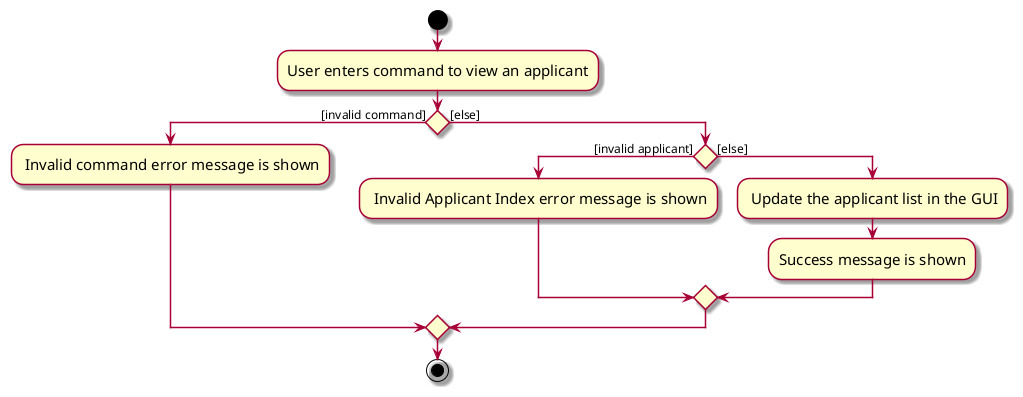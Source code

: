 @startuml
skin rose
skinparam ActivityFontSize 15
skinparam ArrowFontSize 12
start
:User enters command to view an applicant;

if () then ([invalid command])
    : Invalid command error message is shown;
else ([else])
    if () then ([invalid applicant])
        : Invalid Applicant Index error message is shown;
    else ([else])
        : Update the applicant list in the GUI;
        :Success message is shown;
    endif
endif
stop
@enduml
